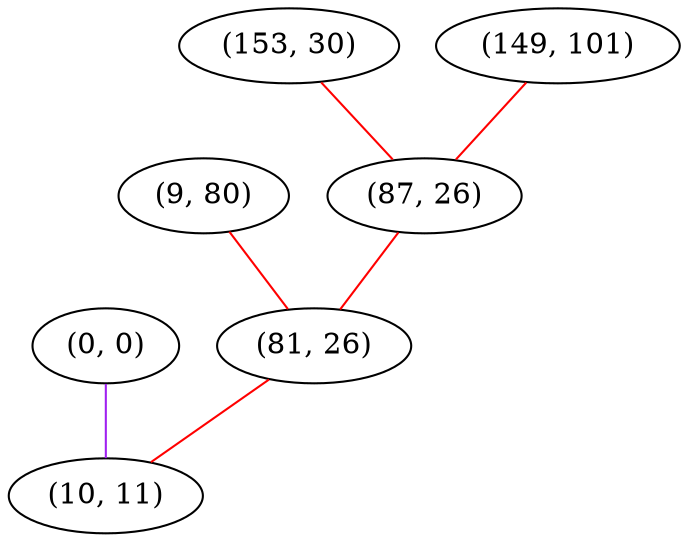 graph "" {
"(0, 0)";
"(153, 30)";
"(9, 80)";
"(149, 101)";
"(87, 26)";
"(81, 26)";
"(10, 11)";
"(0, 0)" -- "(10, 11)"  [color=purple, key=0, weight=4];
"(153, 30)" -- "(87, 26)"  [color=red, key=0, weight=1];
"(9, 80)" -- "(81, 26)"  [color=red, key=0, weight=1];
"(149, 101)" -- "(87, 26)"  [color=red, key=0, weight=1];
"(87, 26)" -- "(81, 26)"  [color=red, key=0, weight=1];
"(81, 26)" -- "(10, 11)"  [color=red, key=0, weight=1];
}
